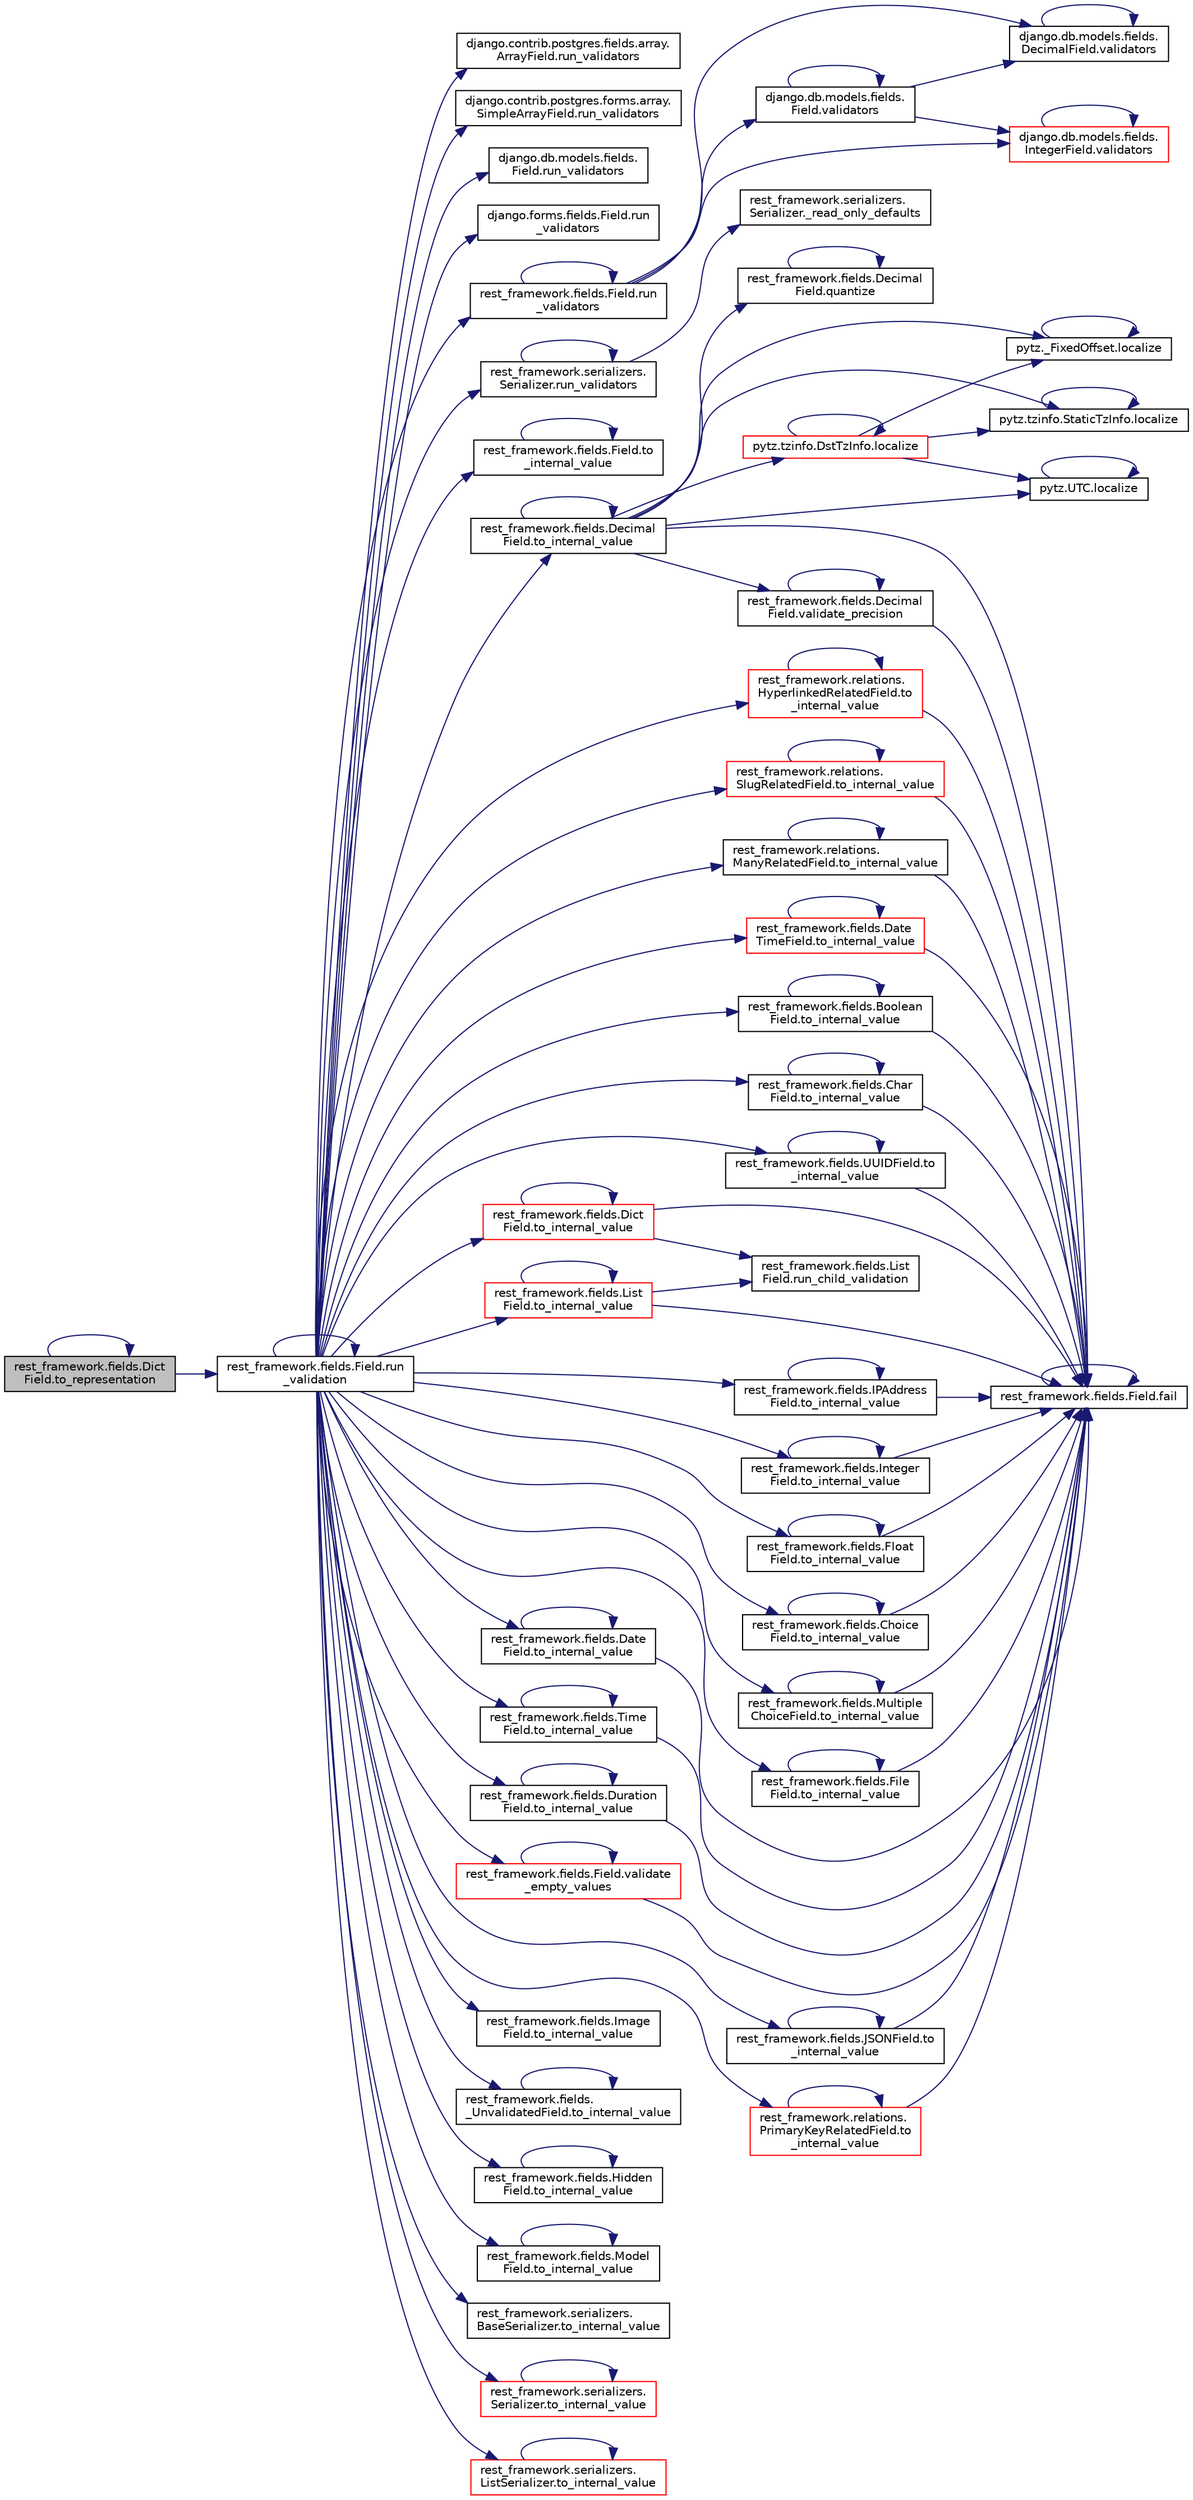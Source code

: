 digraph "rest_framework.fields.DictField.to_representation"
{
 // LATEX_PDF_SIZE
  edge [fontname="Helvetica",fontsize="10",labelfontname="Helvetica",labelfontsize="10"];
  node [fontname="Helvetica",fontsize="10",shape=record];
  rankdir="LR";
  Node1 [label="rest_framework.fields.Dict\lField.to_representation",height=0.2,width=0.4,color="black", fillcolor="grey75", style="filled", fontcolor="black",tooltip=" "];
  Node1 -> Node2 [color="midnightblue",fontsize="10",style="solid",fontname="Helvetica"];
  Node2 [label="rest_framework.fields.Field.run\l_validation",height=0.2,width=0.4,color="black", fillcolor="white", style="filled",URL="$d9/d53/classrest__framework_1_1fields_1_1_field.html#a0d839e2f6f6cabb5a6cdc7c27a03f306",tooltip=" "];
  Node2 -> Node2 [color="midnightblue",fontsize="10",style="solid",fontname="Helvetica"];
  Node2 -> Node3 [color="midnightblue",fontsize="10",style="solid",fontname="Helvetica"];
  Node3 [label="django.contrib.postgres.fields.array.\lArrayField.run_validators",height=0.2,width=0.4,color="black", fillcolor="white", style="filled",URL="$dc/ddf/classdjango_1_1contrib_1_1postgres_1_1fields_1_1array_1_1_array_field.html#afc5243ac8dcf7ced45c9fe2161fc4c18",tooltip=" "];
  Node2 -> Node4 [color="midnightblue",fontsize="10",style="solid",fontname="Helvetica"];
  Node4 [label="django.contrib.postgres.forms.array.\lSimpleArrayField.run_validators",height=0.2,width=0.4,color="black", fillcolor="white", style="filled",URL="$de/da4/classdjango_1_1contrib_1_1postgres_1_1forms_1_1array_1_1_simple_array_field.html#aaf4ac2c118e251a876c42f53cf7e7a12",tooltip=" "];
  Node2 -> Node5 [color="midnightblue",fontsize="10",style="solid",fontname="Helvetica"];
  Node5 [label="django.db.models.fields.\lField.run_validators",height=0.2,width=0.4,color="black", fillcolor="white", style="filled",URL="$db/d75/classdjango_1_1db_1_1models_1_1fields_1_1_field.html#ab4581708e92e7d7a620ab93a11df8059",tooltip=" "];
  Node2 -> Node6 [color="midnightblue",fontsize="10",style="solid",fontname="Helvetica"];
  Node6 [label="django.forms.fields.Field.run\l_validators",height=0.2,width=0.4,color="black", fillcolor="white", style="filled",URL="$d2/d0d/classdjango_1_1forms_1_1fields_1_1_field.html#afbc87f508d37f8beeb500a5aab305fc3",tooltip=" "];
  Node2 -> Node7 [color="midnightblue",fontsize="10",style="solid",fontname="Helvetica"];
  Node7 [label="rest_framework.fields.Field.run\l_validators",height=0.2,width=0.4,color="black", fillcolor="white", style="filled",URL="$d9/d53/classrest__framework_1_1fields_1_1_field.html#abd64beded8117176b73490f761debbd0",tooltip=" "];
  Node7 -> Node7 [color="midnightblue",fontsize="10",style="solid",fontname="Helvetica"];
  Node7 -> Node8 [color="midnightblue",fontsize="10",style="solid",fontname="Helvetica"];
  Node8 [label="django.db.models.fields.\lField.validators",height=0.2,width=0.4,color="black", fillcolor="white", style="filled",URL="$db/d75/classdjango_1_1db_1_1models_1_1fields_1_1_field.html#af4d937406c1476bb471a163b1cfcf52b",tooltip=" "];
  Node8 -> Node8 [color="midnightblue",fontsize="10",style="solid",fontname="Helvetica"];
  Node8 -> Node9 [color="midnightblue",fontsize="10",style="solid",fontname="Helvetica"];
  Node9 [label="django.db.models.fields.\lDecimalField.validators",height=0.2,width=0.4,color="black", fillcolor="white", style="filled",URL="$d7/deb/classdjango_1_1db_1_1models_1_1fields_1_1_decimal_field.html#a58a8ed0a4797aa7748e97fba31fcaf4a",tooltip=" "];
  Node9 -> Node9 [color="midnightblue",fontsize="10",style="solid",fontname="Helvetica"];
  Node8 -> Node10 [color="midnightblue",fontsize="10",style="solid",fontname="Helvetica"];
  Node10 [label="django.db.models.fields.\lIntegerField.validators",height=0.2,width=0.4,color="red", fillcolor="white", style="filled",URL="$d5/d95/classdjango_1_1db_1_1models_1_1fields_1_1_integer_field.html#a41a8a46e6f566c13abf73150388eedd6",tooltip=" "];
  Node10 -> Node10 [color="midnightblue",fontsize="10",style="solid",fontname="Helvetica"];
  Node7 -> Node9 [color="midnightblue",fontsize="10",style="solid",fontname="Helvetica"];
  Node7 -> Node10 [color="midnightblue",fontsize="10",style="solid",fontname="Helvetica"];
  Node2 -> Node45 [color="midnightblue",fontsize="10",style="solid",fontname="Helvetica"];
  Node45 [label="rest_framework.serializers.\lSerializer.run_validators",height=0.2,width=0.4,color="black", fillcolor="white", style="filled",URL="$de/daf/classrest__framework_1_1serializers_1_1_serializer.html#a6563f5251cccd51e16984682567868a3",tooltip=" "];
  Node45 -> Node46 [color="midnightblue",fontsize="10",style="solid",fontname="Helvetica"];
  Node46 [label="rest_framework.serializers.\lSerializer._read_only_defaults",height=0.2,width=0.4,color="black", fillcolor="white", style="filled",URL="$de/daf/classrest__framework_1_1serializers_1_1_serializer.html#a0675430a8eb3cfcfd813227d313a9bcf",tooltip=" "];
  Node45 -> Node45 [color="midnightblue",fontsize="10",style="solid",fontname="Helvetica"];
  Node2 -> Node47 [color="midnightblue",fontsize="10",style="solid",fontname="Helvetica"];
  Node47 [label="rest_framework.fields.Field.to\l_internal_value",height=0.2,width=0.4,color="black", fillcolor="white", style="filled",URL="$d9/d53/classrest__framework_1_1fields_1_1_field.html#a3323a8a9f4a831e4146c3796d074993e",tooltip=" "];
  Node47 -> Node47 [color="midnightblue",fontsize="10",style="solid",fontname="Helvetica"];
  Node2 -> Node48 [color="midnightblue",fontsize="10",style="solid",fontname="Helvetica"];
  Node48 [label="rest_framework.fields.Boolean\lField.to_internal_value",height=0.2,width=0.4,color="black", fillcolor="white", style="filled",URL="$db/d0f/classrest__framework_1_1fields_1_1_boolean_field.html#acab8cb4080e01a996d994d468e1c3ce8",tooltip=" "];
  Node48 -> Node49 [color="midnightblue",fontsize="10",style="solid",fontname="Helvetica"];
  Node49 [label="rest_framework.fields.Field.fail",height=0.2,width=0.4,color="black", fillcolor="white", style="filled",URL="$d9/d53/classrest__framework_1_1fields_1_1_field.html#a1d464b6c58e015c19c9341cc028df9d6",tooltip=" "];
  Node49 -> Node49 [color="midnightblue",fontsize="10",style="solid",fontname="Helvetica"];
  Node48 -> Node48 [color="midnightblue",fontsize="10",style="solid",fontname="Helvetica"];
  Node2 -> Node50 [color="midnightblue",fontsize="10",style="solid",fontname="Helvetica"];
  Node50 [label="rest_framework.fields.Char\lField.to_internal_value",height=0.2,width=0.4,color="black", fillcolor="white", style="filled",URL="$de/dc7/classrest__framework_1_1fields_1_1_char_field.html#a69b37ffb0431ae5df1fa6a9f5baee815",tooltip=" "];
  Node50 -> Node49 [color="midnightblue",fontsize="10",style="solid",fontname="Helvetica"];
  Node50 -> Node50 [color="midnightblue",fontsize="10",style="solid",fontname="Helvetica"];
  Node2 -> Node51 [color="midnightblue",fontsize="10",style="solid",fontname="Helvetica"];
  Node51 [label="rest_framework.fields.UUIDField.to\l_internal_value",height=0.2,width=0.4,color="black", fillcolor="white", style="filled",URL="$de/d9c/classrest__framework_1_1fields_1_1_u_u_i_d_field.html#aa159cb31c8d1f2a32e3a2e6aef0767c4",tooltip=" "];
  Node51 -> Node49 [color="midnightblue",fontsize="10",style="solid",fontname="Helvetica"];
  Node51 -> Node51 [color="midnightblue",fontsize="10",style="solid",fontname="Helvetica"];
  Node2 -> Node52 [color="midnightblue",fontsize="10",style="solid",fontname="Helvetica"];
  Node52 [label="rest_framework.fields.IPAddress\lField.to_internal_value",height=0.2,width=0.4,color="black", fillcolor="white", style="filled",URL="$d3/d27/classrest__framework_1_1fields_1_1_i_p_address_field.html#afedd1869698a569e6c91777552a01200",tooltip=" "];
  Node52 -> Node49 [color="midnightblue",fontsize="10",style="solid",fontname="Helvetica"];
  Node52 -> Node52 [color="midnightblue",fontsize="10",style="solid",fontname="Helvetica"];
  Node2 -> Node53 [color="midnightblue",fontsize="10",style="solid",fontname="Helvetica"];
  Node53 [label="rest_framework.fields.Integer\lField.to_internal_value",height=0.2,width=0.4,color="black", fillcolor="white", style="filled",URL="$da/d09/classrest__framework_1_1fields_1_1_integer_field.html#a1ca9d4495f2e54215644d9476528b537",tooltip=" "];
  Node53 -> Node49 [color="midnightblue",fontsize="10",style="solid",fontname="Helvetica"];
  Node53 -> Node53 [color="midnightblue",fontsize="10",style="solid",fontname="Helvetica"];
  Node2 -> Node54 [color="midnightblue",fontsize="10",style="solid",fontname="Helvetica"];
  Node54 [label="rest_framework.fields.Float\lField.to_internal_value",height=0.2,width=0.4,color="black", fillcolor="white", style="filled",URL="$d9/d55/classrest__framework_1_1fields_1_1_float_field.html#a9f9ac86398c8c1b1726d9a6487f15418",tooltip=" "];
  Node54 -> Node49 [color="midnightblue",fontsize="10",style="solid",fontname="Helvetica"];
  Node54 -> Node54 [color="midnightblue",fontsize="10",style="solid",fontname="Helvetica"];
  Node2 -> Node55 [color="midnightblue",fontsize="10",style="solid",fontname="Helvetica"];
  Node55 [label="rest_framework.fields.Decimal\lField.to_internal_value",height=0.2,width=0.4,color="black", fillcolor="white", style="filled",URL="$d4/d29/classrest__framework_1_1fields_1_1_decimal_field.html#a6cdb80a498a4bed906bdac75cad383f0",tooltip=" "];
  Node55 -> Node49 [color="midnightblue",fontsize="10",style="solid",fontname="Helvetica"];
  Node55 -> Node56 [color="midnightblue",fontsize="10",style="solid",fontname="Helvetica"];
  Node56 [label="pytz.UTC.localize",height=0.2,width=0.4,color="black", fillcolor="white", style="filled",URL="$d2/dd7/classpytz_1_1_u_t_c.html#ad867add53d488933e35a47a721257d07",tooltip=" "];
  Node56 -> Node56 [color="midnightblue",fontsize="10",style="solid",fontname="Helvetica"];
  Node55 -> Node57 [color="midnightblue",fontsize="10",style="solid",fontname="Helvetica"];
  Node57 [label="pytz._FixedOffset.localize",height=0.2,width=0.4,color="black", fillcolor="white", style="filled",URL="$db/ddc/classpytz_1_1___fixed_offset.html#a3f10b51d2aff2dcc4f2d01369af98fe0",tooltip=" "];
  Node57 -> Node57 [color="midnightblue",fontsize="10",style="solid",fontname="Helvetica"];
  Node55 -> Node58 [color="midnightblue",fontsize="10",style="solid",fontname="Helvetica"];
  Node58 [label="pytz.tzinfo.StaticTzInfo.localize",height=0.2,width=0.4,color="black", fillcolor="white", style="filled",URL="$d5/db5/classpytz_1_1tzinfo_1_1_static_tz_info.html#a496aa3c68f9a79d26d62826923489fb8",tooltip=" "];
  Node58 -> Node58 [color="midnightblue",fontsize="10",style="solid",fontname="Helvetica"];
  Node55 -> Node59 [color="midnightblue",fontsize="10",style="solid",fontname="Helvetica"];
  Node59 [label="pytz.tzinfo.DstTzInfo.localize",height=0.2,width=0.4,color="red", fillcolor="white", style="filled",URL="$d4/d11/classpytz_1_1tzinfo_1_1_dst_tz_info.html#af64331f2a0016d6ca9a4cfcc4d86ad89",tooltip=" "];
  Node59 -> Node56 [color="midnightblue",fontsize="10",style="solid",fontname="Helvetica"];
  Node59 -> Node57 [color="midnightblue",fontsize="10",style="solid",fontname="Helvetica"];
  Node59 -> Node58 [color="midnightblue",fontsize="10",style="solid",fontname="Helvetica"];
  Node59 -> Node59 [color="midnightblue",fontsize="10",style="solid",fontname="Helvetica"];
  Node55 -> Node63 [color="midnightblue",fontsize="10",style="solid",fontname="Helvetica"];
  Node63 [label="rest_framework.fields.Decimal\lField.quantize",height=0.2,width=0.4,color="black", fillcolor="white", style="filled",URL="$d4/d29/classrest__framework_1_1fields_1_1_decimal_field.html#a1769c13d6f213c018517979ba6c8ab54",tooltip=" "];
  Node63 -> Node63 [color="midnightblue",fontsize="10",style="solid",fontname="Helvetica"];
  Node55 -> Node55 [color="midnightblue",fontsize="10",style="solid",fontname="Helvetica"];
  Node55 -> Node64 [color="midnightblue",fontsize="10",style="solid",fontname="Helvetica"];
  Node64 [label="rest_framework.fields.Decimal\lField.validate_precision",height=0.2,width=0.4,color="black", fillcolor="white", style="filled",URL="$d4/d29/classrest__framework_1_1fields_1_1_decimal_field.html#a56168868678003950876f1168d65f4a9",tooltip=" "];
  Node64 -> Node49 [color="midnightblue",fontsize="10",style="solid",fontname="Helvetica"];
  Node64 -> Node64 [color="midnightblue",fontsize="10",style="solid",fontname="Helvetica"];
  Node2 -> Node65 [color="midnightblue",fontsize="10",style="solid",fontname="Helvetica"];
  Node65 [label="rest_framework.fields.Choice\lField.to_internal_value",height=0.2,width=0.4,color="black", fillcolor="white", style="filled",URL="$d2/dbe/classrest__framework_1_1fields_1_1_choice_field.html#af97a8c0bfc1a0c8ef15f8aa91cd6022d",tooltip=" "];
  Node65 -> Node49 [color="midnightblue",fontsize="10",style="solid",fontname="Helvetica"];
  Node65 -> Node65 [color="midnightblue",fontsize="10",style="solid",fontname="Helvetica"];
  Node2 -> Node66 [color="midnightblue",fontsize="10",style="solid",fontname="Helvetica"];
  Node66 [label="rest_framework.fields.Multiple\lChoiceField.to_internal_value",height=0.2,width=0.4,color="black", fillcolor="white", style="filled",URL="$dd/dac/classrest__framework_1_1fields_1_1_multiple_choice_field.html#a9283e1a4023e367ff737e43b46a1b81a",tooltip=" "];
  Node66 -> Node49 [color="midnightblue",fontsize="10",style="solid",fontname="Helvetica"];
  Node66 -> Node66 [color="midnightblue",fontsize="10",style="solid",fontname="Helvetica"];
  Node2 -> Node67 [color="midnightblue",fontsize="10",style="solid",fontname="Helvetica"];
  Node67 [label="rest_framework.fields.File\lField.to_internal_value",height=0.2,width=0.4,color="black", fillcolor="white", style="filled",URL="$d8/dff/classrest__framework_1_1fields_1_1_file_field.html#a450d34a8e4fa26d7460ac4455cdade10",tooltip=" "];
  Node67 -> Node49 [color="midnightblue",fontsize="10",style="solid",fontname="Helvetica"];
  Node67 -> Node67 [color="midnightblue",fontsize="10",style="solid",fontname="Helvetica"];
  Node2 -> Node68 [color="midnightblue",fontsize="10",style="solid",fontname="Helvetica"];
  Node68 [label="rest_framework.fields.Image\lField.to_internal_value",height=0.2,width=0.4,color="black", fillcolor="white", style="filled",URL="$d5/d3e/classrest__framework_1_1fields_1_1_image_field.html#a9ea57d2a2f66c2710f2e6e7d21d21883",tooltip=" "];
  Node2 -> Node69 [color="midnightblue",fontsize="10",style="solid",fontname="Helvetica"];
  Node69 [label="rest_framework.fields.\l_UnvalidatedField.to_internal_value",height=0.2,width=0.4,color="black", fillcolor="white", style="filled",URL="$d1/dbf/classrest__framework_1_1fields_1_1___unvalidated_field.html#aa28d63a59c74945f325af302c19a0077",tooltip=" "];
  Node69 -> Node69 [color="midnightblue",fontsize="10",style="solid",fontname="Helvetica"];
  Node2 -> Node70 [color="midnightblue",fontsize="10",style="solid",fontname="Helvetica"];
  Node70 [label="rest_framework.fields.List\lField.to_internal_value",height=0.2,width=0.4,color="red", fillcolor="white", style="filled",URL="$de/d3b/classrest__framework_1_1fields_1_1_list_field.html#a1ce3d2b1d5e121978936ab4092467ad4",tooltip=" "];
  Node70 -> Node49 [color="midnightblue",fontsize="10",style="solid",fontname="Helvetica"];
  Node70 -> Node71 [color="midnightblue",fontsize="10",style="solid",fontname="Helvetica"];
  Node71 [label="rest_framework.fields.List\lField.run_child_validation",height=0.2,width=0.4,color="black", fillcolor="white", style="filled",URL="$de/d3b/classrest__framework_1_1fields_1_1_list_field.html#acf4c6f8a481286f9bf02dfa4c58b346e",tooltip=" "];
  Node70 -> Node70 [color="midnightblue",fontsize="10",style="solid",fontname="Helvetica"];
  Node2 -> Node73 [color="midnightblue",fontsize="10",style="solid",fontname="Helvetica"];
  Node73 [label="rest_framework.fields.Dict\lField.to_internal_value",height=0.2,width=0.4,color="red", fillcolor="white", style="filled",URL="$d5/dca/classrest__framework_1_1fields_1_1_dict_field.html#ab5ae29e5ea5fa82cc271c6256421cacd",tooltip=" "];
  Node73 -> Node49 [color="midnightblue",fontsize="10",style="solid",fontname="Helvetica"];
  Node73 -> Node71 [color="midnightblue",fontsize="10",style="solid",fontname="Helvetica"];
  Node73 -> Node73 [color="midnightblue",fontsize="10",style="solid",fontname="Helvetica"];
  Node2 -> Node74 [color="midnightblue",fontsize="10",style="solid",fontname="Helvetica"];
  Node74 [label="rest_framework.fields.JSONField.to\l_internal_value",height=0.2,width=0.4,color="black", fillcolor="white", style="filled",URL="$d9/daf/classrest__framework_1_1fields_1_1_j_s_o_n_field.html#ac494e1e37c09ad7d2424892531240ff6",tooltip=" "];
  Node74 -> Node49 [color="midnightblue",fontsize="10",style="solid",fontname="Helvetica"];
  Node74 -> Node74 [color="midnightblue",fontsize="10",style="solid",fontname="Helvetica"];
  Node2 -> Node75 [color="midnightblue",fontsize="10",style="solid",fontname="Helvetica"];
  Node75 [label="rest_framework.fields.Hidden\lField.to_internal_value",height=0.2,width=0.4,color="black", fillcolor="white", style="filled",URL="$d2/dfe/classrest__framework_1_1fields_1_1_hidden_field.html#a66a42ab2639d13912746032cffcf4610",tooltip=" "];
  Node75 -> Node75 [color="midnightblue",fontsize="10",style="solid",fontname="Helvetica"];
  Node2 -> Node76 [color="midnightblue",fontsize="10",style="solid",fontname="Helvetica"];
  Node76 [label="rest_framework.fields.Model\lField.to_internal_value",height=0.2,width=0.4,color="black", fillcolor="white", style="filled",URL="$df/d71/classrest__framework_1_1fields_1_1_model_field.html#aedd0aef754aa70a4614b216e4d3f06e4",tooltip=" "];
  Node76 -> Node76 [color="midnightblue",fontsize="10",style="solid",fontname="Helvetica"];
  Node2 -> Node77 [color="midnightblue",fontsize="10",style="solid",fontname="Helvetica"];
  Node77 [label="rest_framework.relations.\lPrimaryKeyRelatedField.to\l_internal_value",height=0.2,width=0.4,color="red", fillcolor="white", style="filled",URL="$d8/dde/classrest__framework_1_1relations_1_1_primary_key_related_field.html#af23f8a4743db9f71cf80a22212438c06",tooltip=" "];
  Node77 -> Node49 [color="midnightblue",fontsize="10",style="solid",fontname="Helvetica"];
  Node77 -> Node77 [color="midnightblue",fontsize="10",style="solid",fontname="Helvetica"];
  Node2 -> Node5557 [color="midnightblue",fontsize="10",style="solid",fontname="Helvetica"];
  Node5557 [label="rest_framework.relations.\lHyperlinkedRelatedField.to\l_internal_value",height=0.2,width=0.4,color="red", fillcolor="white", style="filled",URL="$d1/d10/classrest__framework_1_1relations_1_1_hyperlinked_related_field.html#ad440816f795da9c240990bbb69957ea5",tooltip=" "];
  Node5557 -> Node49 [color="midnightblue",fontsize="10",style="solid",fontname="Helvetica"];
  Node5557 -> Node5557 [color="midnightblue",fontsize="10",style="solid",fontname="Helvetica"];
  Node2 -> Node5558 [color="midnightblue",fontsize="10",style="solid",fontname="Helvetica"];
  Node5558 [label="rest_framework.relations.\lSlugRelatedField.to_internal_value",height=0.2,width=0.4,color="red", fillcolor="white", style="filled",URL="$d6/dbf/classrest__framework_1_1relations_1_1_slug_related_field.html#a004d7d6f585d9b4fb8a89780e7782ddd",tooltip=" "];
  Node5558 -> Node49 [color="midnightblue",fontsize="10",style="solid",fontname="Helvetica"];
  Node5558 -> Node5558 [color="midnightblue",fontsize="10",style="solid",fontname="Helvetica"];
  Node2 -> Node5559 [color="midnightblue",fontsize="10",style="solid",fontname="Helvetica"];
  Node5559 [label="rest_framework.relations.\lManyRelatedField.to_internal_value",height=0.2,width=0.4,color="black", fillcolor="white", style="filled",URL="$d9/dc0/classrest__framework_1_1relations_1_1_many_related_field.html#a4d0b531c8064dbed1b5565795a8bc466",tooltip=" "];
  Node5559 -> Node49 [color="midnightblue",fontsize="10",style="solid",fontname="Helvetica"];
  Node5559 -> Node5559 [color="midnightblue",fontsize="10",style="solid",fontname="Helvetica"];
  Node2 -> Node5560 [color="midnightblue",fontsize="10",style="solid",fontname="Helvetica"];
  Node5560 [label="rest_framework.serializers.\lBaseSerializer.to_internal_value",height=0.2,width=0.4,color="black", fillcolor="white", style="filled",URL="$d9/de7/classrest__framework_1_1serializers_1_1_base_serializer.html#a8a5d467722a9ed4b1df025a139d45abb",tooltip=" "];
  Node2 -> Node5561 [color="midnightblue",fontsize="10",style="solid",fontname="Helvetica"];
  Node5561 [label="rest_framework.serializers.\lSerializer.to_internal_value",height=0.2,width=0.4,color="red", fillcolor="white", style="filled",URL="$de/daf/classrest__framework_1_1serializers_1_1_serializer.html#a6c8ec8d5e22b79ca4dc0bef33e543483",tooltip=" "];
  Node5561 -> Node5561 [color="midnightblue",fontsize="10",style="solid",fontname="Helvetica"];
  Node2 -> Node5563 [color="midnightblue",fontsize="10",style="solid",fontname="Helvetica"];
  Node5563 [label="rest_framework.serializers.\lListSerializer.to_internal_value",height=0.2,width=0.4,color="red", fillcolor="white", style="filled",URL="$d9/dee/classrest__framework_1_1serializers_1_1_list_serializer.html#a2c58eccbbb61da1152f05b67827a94e5",tooltip=" "];
  Node5563 -> Node5563 [color="midnightblue",fontsize="10",style="solid",fontname="Helvetica"];
  Node2 -> Node5565 [color="midnightblue",fontsize="10",style="solid",fontname="Helvetica"];
  Node5565 [label="rest_framework.fields.Date\lTimeField.to_internal_value",height=0.2,width=0.4,color="red", fillcolor="white", style="filled",URL="$db/d94/classrest__framework_1_1fields_1_1_date_time_field.html#ac98a73ef25cf7fbed1f96b90b2d39844",tooltip=" "];
  Node5565 -> Node49 [color="midnightblue",fontsize="10",style="solid",fontname="Helvetica"];
  Node5565 -> Node5565 [color="midnightblue",fontsize="10",style="solid",fontname="Helvetica"];
  Node2 -> Node5568 [color="midnightblue",fontsize="10",style="solid",fontname="Helvetica"];
  Node5568 [label="rest_framework.fields.Date\lField.to_internal_value",height=0.2,width=0.4,color="black", fillcolor="white", style="filled",URL="$d1/d4f/classrest__framework_1_1fields_1_1_date_field.html#a426a496f40ef967bf91880c3be0f90ed",tooltip=" "];
  Node5568 -> Node49 [color="midnightblue",fontsize="10",style="solid",fontname="Helvetica"];
  Node5568 -> Node5568 [color="midnightblue",fontsize="10",style="solid",fontname="Helvetica"];
  Node2 -> Node5569 [color="midnightblue",fontsize="10",style="solid",fontname="Helvetica"];
  Node5569 [label="rest_framework.fields.Time\lField.to_internal_value",height=0.2,width=0.4,color="black", fillcolor="white", style="filled",URL="$dd/d69/classrest__framework_1_1fields_1_1_time_field.html#a20b5085188a94794ff76d15844055dfa",tooltip=" "];
  Node5569 -> Node49 [color="midnightblue",fontsize="10",style="solid",fontname="Helvetica"];
  Node5569 -> Node5569 [color="midnightblue",fontsize="10",style="solid",fontname="Helvetica"];
  Node2 -> Node5570 [color="midnightblue",fontsize="10",style="solid",fontname="Helvetica"];
  Node5570 [label="rest_framework.fields.Duration\lField.to_internal_value",height=0.2,width=0.4,color="black", fillcolor="white", style="filled",URL="$d7/dff/classrest__framework_1_1fields_1_1_duration_field.html#a74b1ff4a3969869d75ac5aae3732237d",tooltip=" "];
  Node5570 -> Node49 [color="midnightblue",fontsize="10",style="solid",fontname="Helvetica"];
  Node5570 -> Node5570 [color="midnightblue",fontsize="10",style="solid",fontname="Helvetica"];
  Node2 -> Node5571 [color="midnightblue",fontsize="10",style="solid",fontname="Helvetica"];
  Node5571 [label="rest_framework.fields.Field.validate\l_empty_values",height=0.2,width=0.4,color="red", fillcolor="white", style="filled",URL="$d9/d53/classrest__framework_1_1fields_1_1_field.html#a9e2d4f3fa0767740d3f342e44fff4788",tooltip=" "];
  Node5571 -> Node49 [color="midnightblue",fontsize="10",style="solid",fontname="Helvetica"];
  Node5571 -> Node5571 [color="midnightblue",fontsize="10",style="solid",fontname="Helvetica"];
  Node1 -> Node1 [color="midnightblue",fontsize="10",style="solid",fontname="Helvetica"];
}
